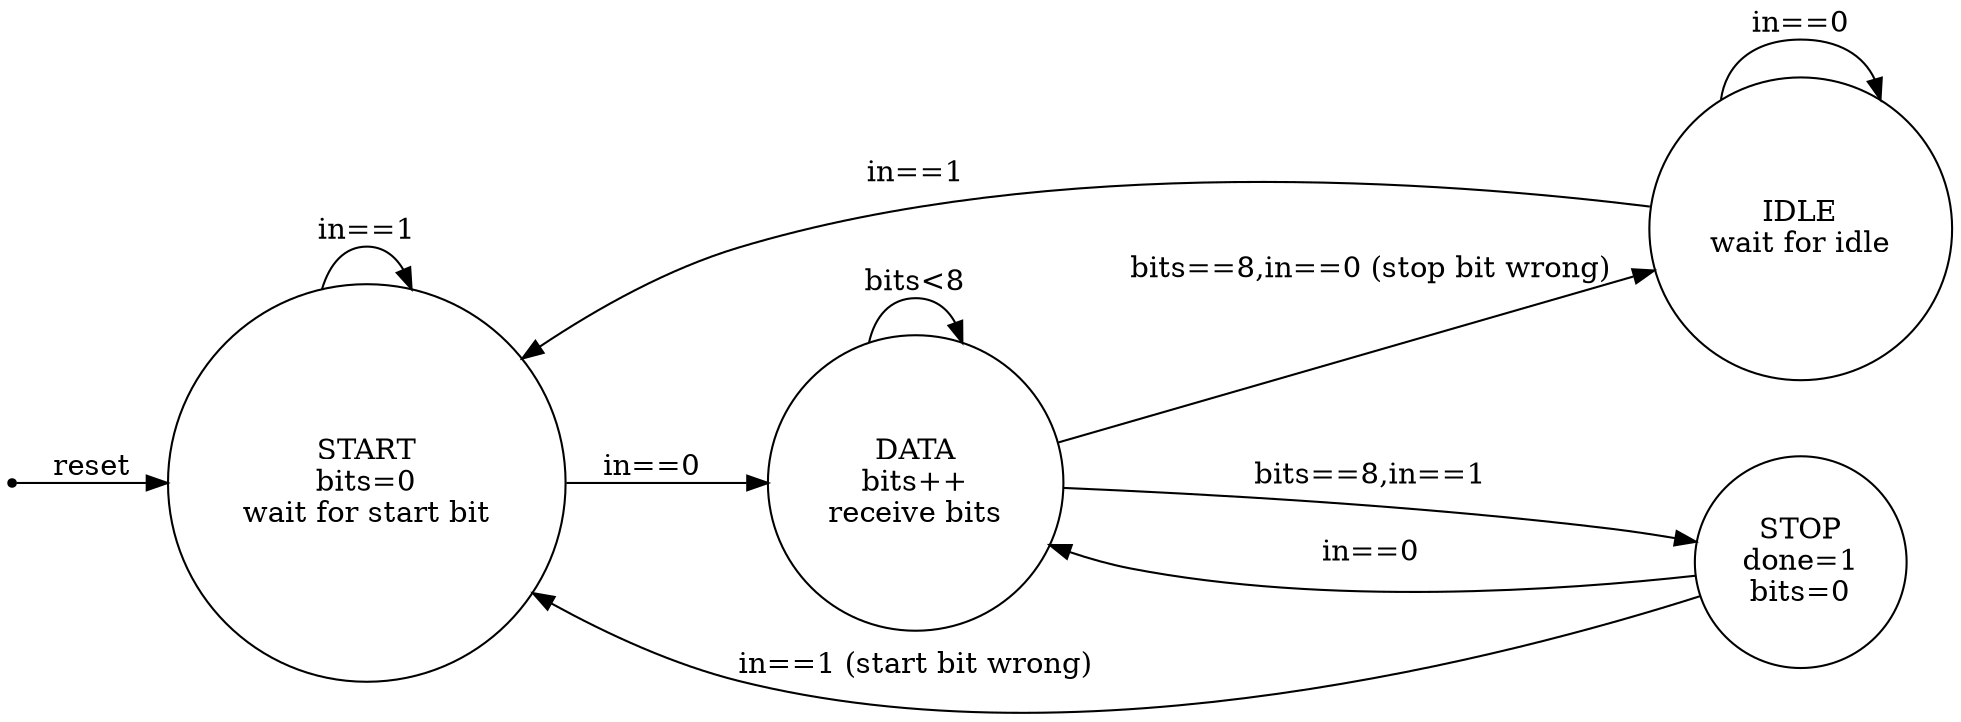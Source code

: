 digraph finite_state_machine {
    node [shape = point ]; RESET
    node [shape = circle];
    IDLE [label = "IDLE\nwait for idle"];
    STOP [label = "STOP\ndone=1\nbits=0"];
    START [label = "START\nbits=0\nwait for start bit"];
    DATA [label = "DATA\nbits++\nreceive bits"];
    rankdir=LR;

    RESET -> START [label = "reset"];
    IDLE -> IDLE [label = "in==0"];
    IDLE -> START [label = "in==1"];
    START -> START [label = "in==1"];
    START -> DATA [label = "in==0"];
    DATA -> DATA [label = "bits<8"];
    DATA -> STOP [label = "bits==8,in==1"];
    DATA -> IDLE [label = "bits==8,in==0 (stop bit wrong)"];
    STOP -> DATA [label = "in==0"];
    STOP -> START [label = "in==1 (start bit wrong)"];
}